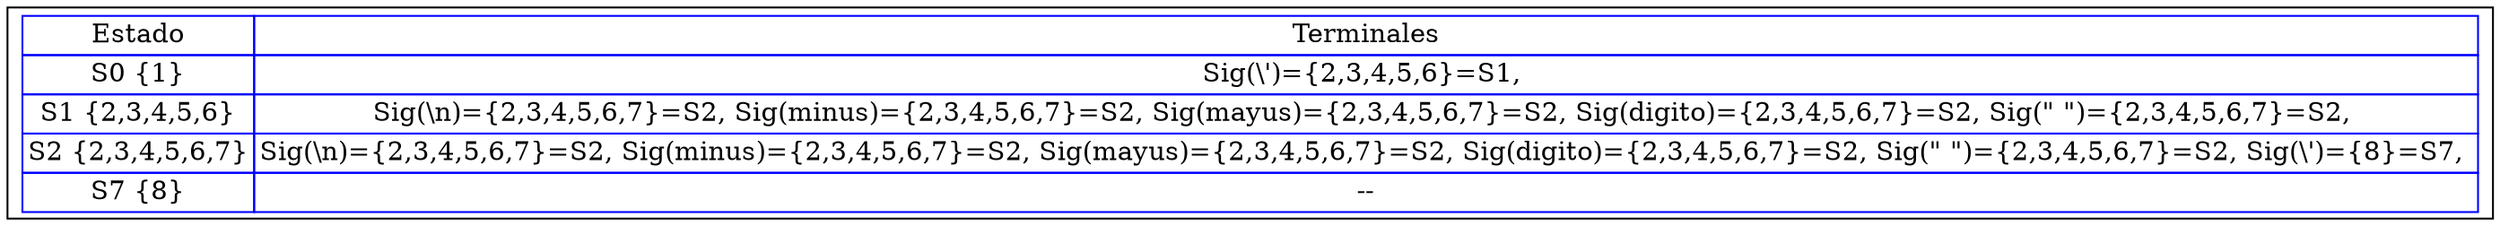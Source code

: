 digraph G{
rankdir=UD
node[shape=box]
concentrate=true
nodo0 [ label =<<table border='0' cellborder='1' color='blue' cellspacing='0'>
<tr><td>Estado</td><td>Terminales</td></tr>

<tr><td>S0 {1}</td><td>Sig(\')={2,3,4,5,6}=S1, </td></tr>

<tr><td>S1 {2,3,4,5,6}</td><td>Sig(\n)={2,3,4,5,6,7}=S2, Sig(minus)={2,3,4,5,6,7}=S2, Sig(mayus)={2,3,4,5,6,7}=S2, Sig(digito)={2,3,4,5,6,7}=S2, Sig(" ")={2,3,4,5,6,7}=S2, </td></tr>

<tr><td>S2 {2,3,4,5,6,7}</td><td>Sig(\n)={2,3,4,5,6,7}=S2, Sig(minus)={2,3,4,5,6,7}=S2, Sig(mayus)={2,3,4,5,6,7}=S2, Sig(digito)={2,3,4,5,6,7}=S2, Sig(" ")={2,3,4,5,6,7}=S2, Sig(\')={8}=S7, </td></tr>

<tr><td>S7 {8}</td><td>--</td></tr>

</table>
>];

}
